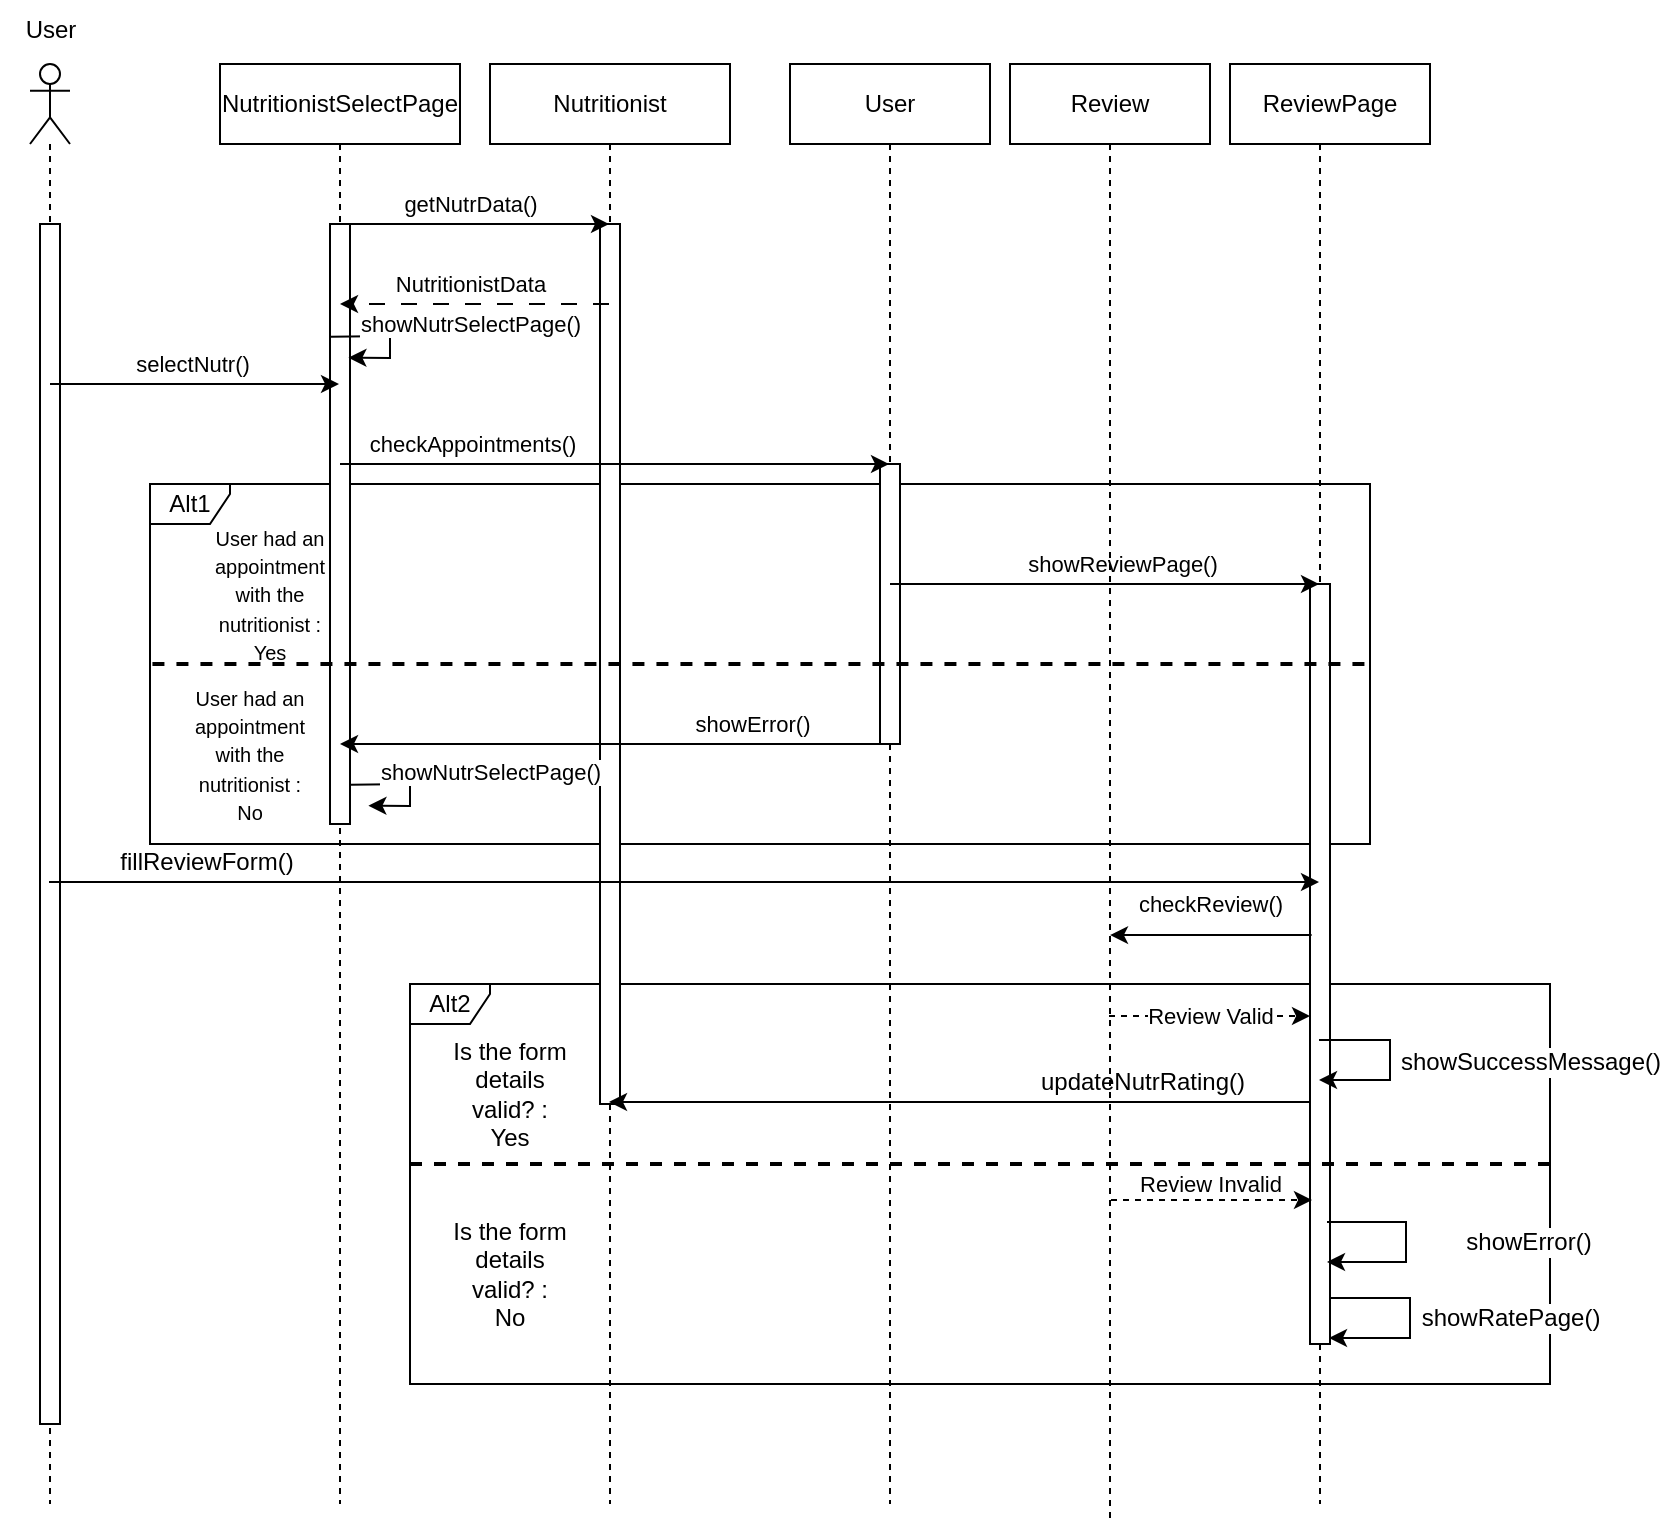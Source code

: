 <mxfile version="21.3.6" type="device">
  <diagram name="Page-1" id="tUm5_KNQMfu-EzpkYZKZ">
    <mxGraphModel dx="1050" dy="541" grid="1" gridSize="10" guides="1" tooltips="1" connect="1" arrows="1" fold="1" page="1" pageScale="1" pageWidth="1169" pageHeight="827" math="0" shadow="0">
      <root>
        <mxCell id="0" />
        <mxCell id="1" parent="0" />
        <mxCell id="PsXzmbZN0hnTAKAXfbtE-14" value="Alt2" style="shape=umlFrame;whiteSpace=wrap;html=1;fontSize=12;width=40;height=20;" parent="1" vertex="1">
          <mxGeometry x="220" y="500" width="570" height="200" as="geometry" />
        </mxCell>
        <mxCell id="PsXzmbZN0hnTAKAXfbtE-7" value="Alt1" style="shape=umlFrame;whiteSpace=wrap;html=1;width=40;height=20;" parent="1" vertex="1">
          <mxGeometry x="90" y="250" width="610" height="180" as="geometry" />
        </mxCell>
        <mxCell id="tmLtH-D-rDOSetYklQbw-5" value="" style="shape=umlLifeline;participant=umlEntity;perimeter=lifelinePerimeter;whiteSpace=wrap;html=1;container=1;collapsible=0;recursiveResize=0;verticalAlign=top;spacingTop=36;outlineConnect=0;" parent="1" vertex="1">
          <mxGeometry x="440" y="40" width="40" height="720" as="geometry" />
        </mxCell>
        <mxCell id="PsXzmbZN0hnTAKAXfbtE-24" value="" style="html=1;points=[];perimeter=orthogonalPerimeter;fontSize=12;" parent="tmLtH-D-rDOSetYklQbw-5" vertex="1">
          <mxGeometry x="15" y="200" width="10" height="140" as="geometry" />
        </mxCell>
        <mxCell id="tmLtH-D-rDOSetYklQbw-1" value="" style="shape=umlLifeline;participant=umlActor;perimeter=lifelinePerimeter;whiteSpace=wrap;html=1;container=1;collapsible=0;recursiveResize=0;verticalAlign=top;spacingTop=36;outlineConnect=0;" parent="1" vertex="1">
          <mxGeometry x="30" y="40" width="20" height="720" as="geometry" />
        </mxCell>
        <mxCell id="PsXzmbZN0hnTAKAXfbtE-21" value="" style="html=1;points=[];perimeter=orthogonalPerimeter;fontSize=12;" parent="tmLtH-D-rDOSetYklQbw-1" vertex="1">
          <mxGeometry x="5" y="80" width="10" height="600" as="geometry" />
        </mxCell>
        <mxCell id="tmLtH-D-rDOSetYklQbw-2" value="" style="shape=umlLifeline;participant=umlBoundary;perimeter=lifelinePerimeter;whiteSpace=wrap;html=1;container=1;collapsible=0;recursiveResize=0;verticalAlign=top;spacingTop=36;outlineConnect=0;" parent="1" vertex="1">
          <mxGeometry x="160" y="40" width="50" height="720" as="geometry" />
        </mxCell>
        <mxCell id="PsXzmbZN0hnTAKAXfbtE-22" value="" style="html=1;points=[];perimeter=orthogonalPerimeter;fontSize=12;" parent="tmLtH-D-rDOSetYklQbw-2" vertex="1">
          <mxGeometry x="20" y="80" width="10" height="300" as="geometry" />
        </mxCell>
        <mxCell id="-zA8KwV9yIr_Tob36a1G-2" value="showNutrSelectPage()" style="endArrow=classic;html=1;rounded=0;entryX=0.92;entryY=0.284;entryDx=0;entryDy=0;entryPerimeter=0;exitX=0.04;exitY=0.232;exitDx=0;exitDy=0;exitPerimeter=0;" edge="1" parent="tmLtH-D-rDOSetYklQbw-2">
          <mxGeometry x="-0.036" y="40" width="50" height="50" relative="1" as="geometry">
            <mxPoint x="20.4" y="136.32" as="sourcePoint" />
            <mxPoint x="29.2" y="146.84" as="targetPoint" />
            <Array as="points">
              <mxPoint x="50" y="136" />
              <mxPoint x="50" y="147" />
            </Array>
            <mxPoint y="-6" as="offset" />
          </mxGeometry>
        </mxCell>
        <mxCell id="tmLtH-D-rDOSetYklQbw-3" value="" style="shape=umlLifeline;participant=umlEntity;perimeter=lifelinePerimeter;whiteSpace=wrap;html=1;container=1;collapsible=0;recursiveResize=0;verticalAlign=top;spacingTop=36;outlineConnect=0;" parent="1" vertex="1">
          <mxGeometry x="300" y="40" width="40" height="720" as="geometry" />
        </mxCell>
        <mxCell id="PsXzmbZN0hnTAKAXfbtE-23" value="" style="html=1;points=[];perimeter=orthogonalPerimeter;fontSize=12;" parent="tmLtH-D-rDOSetYklQbw-3" vertex="1">
          <mxGeometry x="15" y="80" width="10" height="440" as="geometry" />
        </mxCell>
        <mxCell id="tmLtH-D-rDOSetYklQbw-4" value="" style="shape=umlLifeline;participant=umlBoundary;perimeter=lifelinePerimeter;whiteSpace=wrap;html=1;container=1;collapsible=0;recursiveResize=0;verticalAlign=top;spacingTop=36;outlineConnect=0;" parent="1" vertex="1">
          <mxGeometry x="650" y="40" width="50" height="720" as="geometry" />
        </mxCell>
        <mxCell id="PsXzmbZN0hnTAKAXfbtE-25" value="" style="html=1;points=[];perimeter=orthogonalPerimeter;fontSize=12;" parent="tmLtH-D-rDOSetYklQbw-4" vertex="1">
          <mxGeometry x="20" y="260" width="10" height="380" as="geometry" />
        </mxCell>
        <mxCell id="PsXzmbZN0hnTAKAXfbtE-1" value="getNutrData()" style="endArrow=classic;html=1;rounded=0;" parent="1" source="tmLtH-D-rDOSetYklQbw-2" target="tmLtH-D-rDOSetYklQbw-3" edge="1">
          <mxGeometry x="-0.03" y="10" width="50" height="50" relative="1" as="geometry">
            <mxPoint x="210" y="130" as="sourcePoint" />
            <mxPoint x="260" y="80" as="targetPoint" />
            <Array as="points">
              <mxPoint x="270" y="120" />
            </Array>
            <mxPoint as="offset" />
          </mxGeometry>
        </mxCell>
        <mxCell id="PsXzmbZN0hnTAKAXfbtE-2" value="NutritionistData" style="endArrow=classic;html=1;rounded=0;dashed=1;dashPattern=8 8;" parent="1" source="tmLtH-D-rDOSetYklQbw-3" target="tmLtH-D-rDOSetYklQbw-2" edge="1">
          <mxGeometry x="0.03" y="-10" width="50" height="50" relative="1" as="geometry">
            <mxPoint x="240" y="230" as="sourcePoint" />
            <mxPoint x="290" y="180" as="targetPoint" />
            <Array as="points">
              <mxPoint x="290" y="160" />
            </Array>
            <mxPoint as="offset" />
          </mxGeometry>
        </mxCell>
        <mxCell id="PsXzmbZN0hnTAKAXfbtE-3" value="selectNutr()" style="endArrow=classic;html=1;rounded=0;" parent="1" source="tmLtH-D-rDOSetYklQbw-1" target="tmLtH-D-rDOSetYklQbw-2" edge="1">
          <mxGeometry x="-0.028" y="10" width="50" height="50" relative="1" as="geometry">
            <mxPoint x="110" y="250" as="sourcePoint" />
            <mxPoint x="160" y="200" as="targetPoint" />
            <Array as="points">
              <mxPoint x="100" y="200" />
            </Array>
            <mxPoint x="1" as="offset" />
          </mxGeometry>
        </mxCell>
        <mxCell id="PsXzmbZN0hnTAKAXfbtE-4" value="checkAppointments()" style="endArrow=classic;html=1;rounded=0;" parent="1" source="tmLtH-D-rDOSetYklQbw-2" target="tmLtH-D-rDOSetYklQbw-5" edge="1">
          <mxGeometry x="-0.524" y="10" width="50" height="50" relative="1" as="geometry">
            <mxPoint x="230" y="260" as="sourcePoint" />
            <mxPoint x="280" y="210" as="targetPoint" />
            <Array as="points">
              <mxPoint x="280" y="240" />
            </Array>
            <mxPoint as="offset" />
          </mxGeometry>
        </mxCell>
        <mxCell id="PsXzmbZN0hnTAKAXfbtE-5" value="showReviewPage()" style="endArrow=classic;html=1;rounded=0;" parent="1" source="tmLtH-D-rDOSetYklQbw-5" target="tmLtH-D-rDOSetYklQbw-4" edge="1">
          <mxGeometry x="0.073" y="10" width="50" height="50" relative="1" as="geometry">
            <mxPoint x="520" y="300" as="sourcePoint" />
            <mxPoint x="570" y="250" as="targetPoint" />
            <Array as="points">
              <mxPoint x="540" y="300" />
            </Array>
            <mxPoint x="1" as="offset" />
          </mxGeometry>
        </mxCell>
        <mxCell id="PsXzmbZN0hnTAKAXfbtE-6" value="showError()" style="endArrow=classic;html=1;rounded=0;" parent="1" source="tmLtH-D-rDOSetYklQbw-5" target="tmLtH-D-rDOSetYklQbw-2" edge="1">
          <mxGeometry x="-0.494" y="-10" width="50" height="50" relative="1" as="geometry">
            <mxPoint x="370" y="410" as="sourcePoint" />
            <mxPoint x="420" y="360" as="targetPoint" />
            <Array as="points">
              <mxPoint x="360" y="380" />
            </Array>
            <mxPoint x="1" as="offset" />
          </mxGeometry>
        </mxCell>
        <mxCell id="PsXzmbZN0hnTAKAXfbtE-8" value="" style="endArrow=none;dashed=1;html=1;rounded=0;exitX=0.002;exitY=0.5;exitDx=0;exitDy=0;exitPerimeter=0;entryX=0.998;entryY=0.5;entryDx=0;entryDy=0;entryPerimeter=0;strokeWidth=2;" parent="1" source="PsXzmbZN0hnTAKAXfbtE-7" target="PsXzmbZN0hnTAKAXfbtE-7" edge="1">
          <mxGeometry width="50" height="50" relative="1" as="geometry">
            <mxPoint x="220" y="340" as="sourcePoint" />
            <mxPoint x="270" y="290" as="targetPoint" />
          </mxGeometry>
        </mxCell>
        <mxCell id="PsXzmbZN0hnTAKAXfbtE-9" value="&lt;font style=&quot;font-size: 10px;&quot;&gt;User had an appointment with the nutritionist : Yes&lt;/font&gt;" style="text;html=1;strokeColor=none;fillColor=none;align=center;verticalAlign=middle;whiteSpace=wrap;rounded=0;" parent="1" vertex="1">
          <mxGeometry x="120" y="290" width="60" height="30" as="geometry" />
        </mxCell>
        <mxCell id="PsXzmbZN0hnTAKAXfbtE-10" value="&lt;font style=&quot;font-size: 10px;&quot;&gt;User had an appointment with the nutritionist : No&lt;/font&gt;" style="text;html=1;strokeColor=none;fillColor=none;align=center;verticalAlign=middle;whiteSpace=wrap;rounded=0;" parent="1" vertex="1">
          <mxGeometry x="110" y="370" width="60" height="30" as="geometry" />
        </mxCell>
        <mxCell id="PsXzmbZN0hnTAKAXfbtE-11" value="fillReviewForm()" style="endArrow=classic;html=1;rounded=0;strokeWidth=1;fontSize=12;" parent="1" edge="1">
          <mxGeometry x="-0.753" y="10" width="50" height="50" relative="1" as="geometry">
            <mxPoint x="39.5" y="449" as="sourcePoint" />
            <mxPoint x="674.5" y="449" as="targetPoint" />
            <Array as="points">
              <mxPoint x="260" y="449" />
            </Array>
            <mxPoint as="offset" />
          </mxGeometry>
        </mxCell>
        <mxCell id="PsXzmbZN0hnTAKAXfbtE-12" value="updateNutrRating()" style="endArrow=classic;html=1;rounded=0;strokeWidth=1;fontSize=12;" parent="1" edge="1" source="PsXzmbZN0hnTAKAXfbtE-25">
          <mxGeometry x="-0.521" y="-10" width="50" height="50" relative="1" as="geometry">
            <mxPoint x="609.5" y="559" as="sourcePoint" />
            <mxPoint x="319.5" y="559" as="targetPoint" />
            <mxPoint as="offset" />
          </mxGeometry>
        </mxCell>
        <mxCell id="PsXzmbZN0hnTAKAXfbtE-13" value="showRatePage()" style="endArrow=classic;html=1;rounded=0;strokeWidth=1;fontSize=12;" parent="1" edge="1">
          <mxGeometry y="50" width="50" height="50" relative="1" as="geometry">
            <mxPoint x="679.5" y="657" as="sourcePoint" />
            <mxPoint x="679.5" y="677" as="targetPoint" />
            <Array as="points">
              <mxPoint x="720" y="657" />
              <mxPoint x="720" y="677" />
            </Array>
            <mxPoint as="offset" />
          </mxGeometry>
        </mxCell>
        <mxCell id="PsXzmbZN0hnTAKAXfbtE-15" value="showError()" style="endArrow=classic;html=1;rounded=0;strokeWidth=1;fontSize=12;" parent="1" edge="1">
          <mxGeometry y="61" width="50" height="50" relative="1" as="geometry">
            <mxPoint x="678.5" y="619" as="sourcePoint" />
            <mxPoint x="678.5" y="639" as="targetPoint" />
            <Array as="points">
              <mxPoint x="718" y="619" />
              <mxPoint x="718" y="639" />
            </Array>
            <mxPoint as="offset" />
          </mxGeometry>
        </mxCell>
        <mxCell id="PsXzmbZN0hnTAKAXfbtE-16" value="" style="endArrow=none;dashed=1;html=1;rounded=0;strokeWidth=2;fontSize=12;exitX=0;exitY=0.45;exitDx=0;exitDy=0;exitPerimeter=0;entryX=1.002;entryY=0.45;entryDx=0;entryDy=0;entryPerimeter=0;" parent="1" source="PsXzmbZN0hnTAKAXfbtE-14" target="PsXzmbZN0hnTAKAXfbtE-14" edge="1">
          <mxGeometry width="50" height="50" relative="1" as="geometry">
            <mxPoint x="380" y="630" as="sourcePoint" />
            <mxPoint x="430" y="580" as="targetPoint" />
          </mxGeometry>
        </mxCell>
        <mxCell id="PsXzmbZN0hnTAKAXfbtE-17" value="showSuccessMessage()" style="endArrow=classic;html=1;rounded=0;strokeWidth=1;fontSize=12;" parent="1" edge="1">
          <mxGeometry x="0.02" y="70" width="50" height="50" relative="1" as="geometry">
            <mxPoint x="674.5" y="528" as="sourcePoint" />
            <mxPoint x="674.5" y="548" as="targetPoint" />
            <Array as="points">
              <mxPoint x="710" y="528" />
              <mxPoint x="710" y="548" />
            </Array>
            <mxPoint as="offset" />
          </mxGeometry>
        </mxCell>
        <mxCell id="PsXzmbZN0hnTAKAXfbtE-18" value="Is the form details valid? : Yes" style="text;html=1;strokeColor=none;fillColor=none;align=center;verticalAlign=middle;whiteSpace=wrap;rounded=0;fontSize=12;" parent="1" vertex="1">
          <mxGeometry x="240" y="540" width="60" height="30" as="geometry" />
        </mxCell>
        <mxCell id="PsXzmbZN0hnTAKAXfbtE-20" value="Is the form details valid? :&lt;br&gt;No" style="text;html=1;strokeColor=none;fillColor=none;align=center;verticalAlign=middle;whiteSpace=wrap;rounded=0;fontSize=12;" parent="1" vertex="1">
          <mxGeometry x="240" y="630" width="60" height="30" as="geometry" />
        </mxCell>
        <mxCell id="myUPSxh2hrEcv8Bx-CGW-1" value="NutritionistSelectPage" style="rounded=0;whiteSpace=wrap;html=1;" parent="1" vertex="1">
          <mxGeometry x="125" y="40" width="120" height="40" as="geometry" />
        </mxCell>
        <mxCell id="myUPSxh2hrEcv8Bx-CGW-4" value="Nutritionist" style="rounded=0;whiteSpace=wrap;html=1;" parent="1" vertex="1">
          <mxGeometry x="260" y="40" width="120" height="40" as="geometry" />
        </mxCell>
        <mxCell id="myUPSxh2hrEcv8Bx-CGW-5" value="User" style="rounded=0;whiteSpace=wrap;html=1;" parent="1" vertex="1">
          <mxGeometry x="410" y="40" width="100" height="40" as="geometry" />
        </mxCell>
        <mxCell id="myUPSxh2hrEcv8Bx-CGW-6" value="ReviewPage" style="rounded=0;whiteSpace=wrap;html=1;" parent="1" vertex="1">
          <mxGeometry x="630" y="40" width="100" height="40" as="geometry" />
        </mxCell>
        <mxCell id="myUPSxh2hrEcv8Bx-CGW-7" value="User" style="text;html=1;align=center;verticalAlign=middle;resizable=0;points=[];autosize=1;strokeColor=none;fillColor=none;" parent="1" vertex="1">
          <mxGeometry x="15" y="8" width="50" height="30" as="geometry" />
        </mxCell>
        <mxCell id="-zA8KwV9yIr_Tob36a1G-4" value="Review" style="shape=umlLifeline;perimeter=lifelinePerimeter;whiteSpace=wrap;html=1;container=1;dropTarget=0;collapsible=0;recursiveResize=0;outlineConnect=0;portConstraint=eastwest;newEdgeStyle={&quot;edgeStyle&quot;:&quot;elbowEdgeStyle&quot;,&quot;elbow&quot;:&quot;vertical&quot;,&quot;curved&quot;:0,&quot;rounded&quot;:0};" vertex="1" parent="1">
          <mxGeometry x="520" y="40" width="100" height="730" as="geometry" />
        </mxCell>
        <mxCell id="-zA8KwV9yIr_Tob36a1G-5" value="showNutrSelectPage()" style="endArrow=classic;html=1;rounded=0;entryX=0.92;entryY=0.284;entryDx=0;entryDy=0;entryPerimeter=0;exitX=0.04;exitY=0.232;exitDx=0;exitDy=0;exitPerimeter=0;" edge="1" parent="1">
          <mxGeometry x="-0.036" y="40" width="50" height="50" relative="1" as="geometry">
            <mxPoint x="190.4" y="400.32" as="sourcePoint" />
            <mxPoint x="199.2" y="410.84" as="targetPoint" />
            <Array as="points">
              <mxPoint x="220" y="400" />
              <mxPoint x="220" y="411" />
            </Array>
            <mxPoint y="-6" as="offset" />
          </mxGeometry>
        </mxCell>
        <mxCell id="-zA8KwV9yIr_Tob36a1G-6" value="checkReview()" style="endArrow=classic;html=1;rounded=0;exitX=0.08;exitY=0.462;exitDx=0;exitDy=0;exitPerimeter=0;" edge="1" parent="1" source="PsXzmbZN0hnTAKAXfbtE-25" target="-zA8KwV9yIr_Tob36a1G-4">
          <mxGeometry x="0.003" y="-16" width="50" height="50" relative="1" as="geometry">
            <mxPoint x="510" y="500" as="sourcePoint" />
            <mxPoint x="560" y="450" as="targetPoint" />
            <mxPoint as="offset" />
          </mxGeometry>
        </mxCell>
        <mxCell id="-zA8KwV9yIr_Tob36a1G-7" value="Review Valid" style="endArrow=classic;html=1;rounded=0;dashed=1;" edge="1" parent="1">
          <mxGeometry width="50" height="50" relative="1" as="geometry">
            <mxPoint x="569.5" y="516" as="sourcePoint" />
            <mxPoint x="670" y="516" as="targetPoint" />
          </mxGeometry>
        </mxCell>
        <mxCell id="-zA8KwV9yIr_Tob36a1G-8" value="Review Invalid" style="endArrow=classic;html=1;rounded=0;dashed=1;" edge="1" parent="1">
          <mxGeometry x="-0.015" y="8" width="50" height="50" relative="1" as="geometry">
            <mxPoint x="570.5" y="608" as="sourcePoint" />
            <mxPoint x="671" y="608" as="targetPoint" />
            <mxPoint as="offset" />
          </mxGeometry>
        </mxCell>
      </root>
    </mxGraphModel>
  </diagram>
</mxfile>
